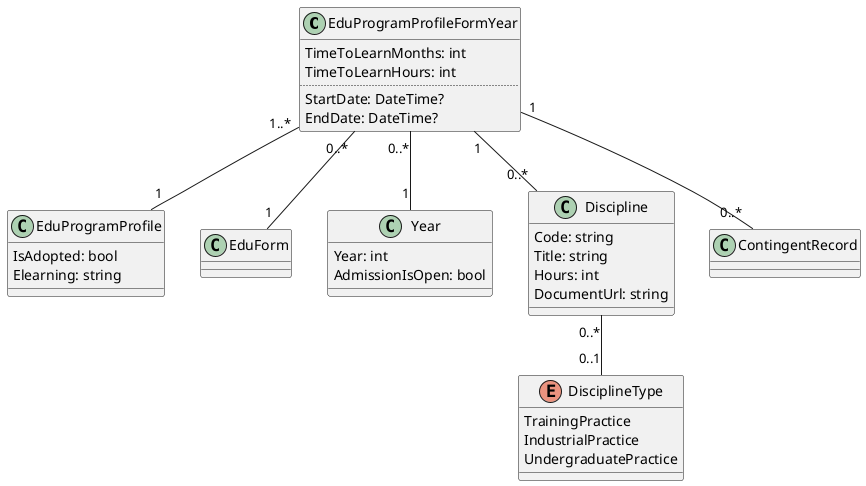 @startuml Volume of educational program

EduProgramProfileFormYear "1..*" -- "1" EduProgramProfile
EduProgramProfileFormYear "0..*" -- "1" EduForm
EduProgramProfileFormYear "0..*" -- "1" Year
EduProgramProfileFormYear "1" -- "0..*" Discipline
Discipline "0..*" -- "0..1" DisciplineType

EduProgramProfileFormYear "1" -- "0..*" ContingentRecord

class EduProgramProfile {
    IsAdopted: bool
    Elearning: string
}

class Year {
    Year: int
    AdmissionIsOpen: bool
}

class EduProgramProfileFormYear {
    TimeToLearnMonths: int
    TimeToLearnHours: int
    ..
    StartDate: DateTime?
    EndDate: DateTime?
}

class Discipline {
    Code: string
    Title: string
    Hours: int
    DocumentUrl: string
}

enum DisciplineType {
    TrainingPractice
    IndustrialPractice
    UndergraduatePractice
}

@enduml
